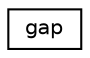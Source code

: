 digraph G
{
 // INTERACTIVE_SVG=YES
  edge [fontname="Helvetica",fontsize="10",labelfontname="Helvetica",labelfontsize="10"];
  node [fontname="Helvetica",fontsize="10",shape=record];
  rankdir="LR";
  Node1 [label="gap",height=0.2,width=0.4,color="black", fillcolor="white", style="filled",URL="$d6/d68/structgap.html"];
}
